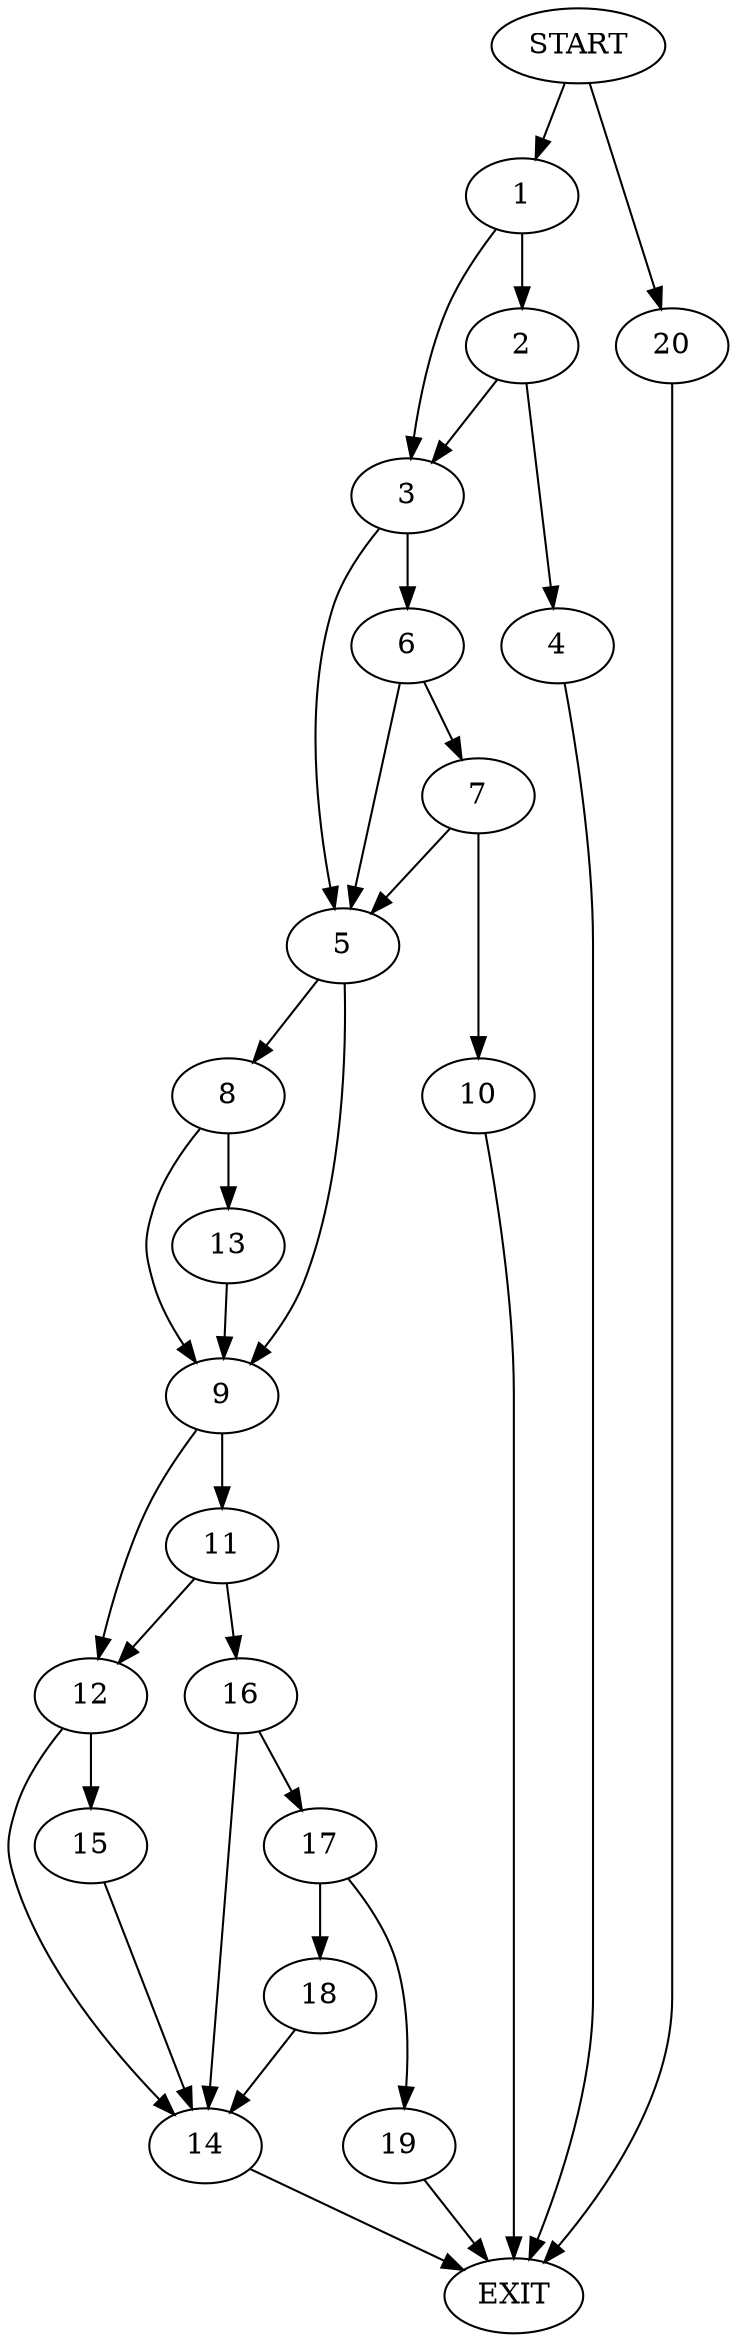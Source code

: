 digraph {
0 [label="START"]
21 [label="EXIT"]
0 -> 1
1 -> 2
1 -> 3
2 -> 3
2 -> 4
3 -> 5
3 -> 6
4 -> 21
6 -> 7
6 -> 5
5 -> 8
5 -> 9
7 -> 10
7 -> 5
10 -> 21
9 -> 11
9 -> 12
8 -> 13
8 -> 9
13 -> 9
12 -> 14
12 -> 15
11 -> 16
11 -> 12
16 -> 14
16 -> 17
14 -> 21
17 -> 18
17 -> 19
19 -> 21
18 -> 14
15 -> 14
0 -> 20
20 -> 21
}
